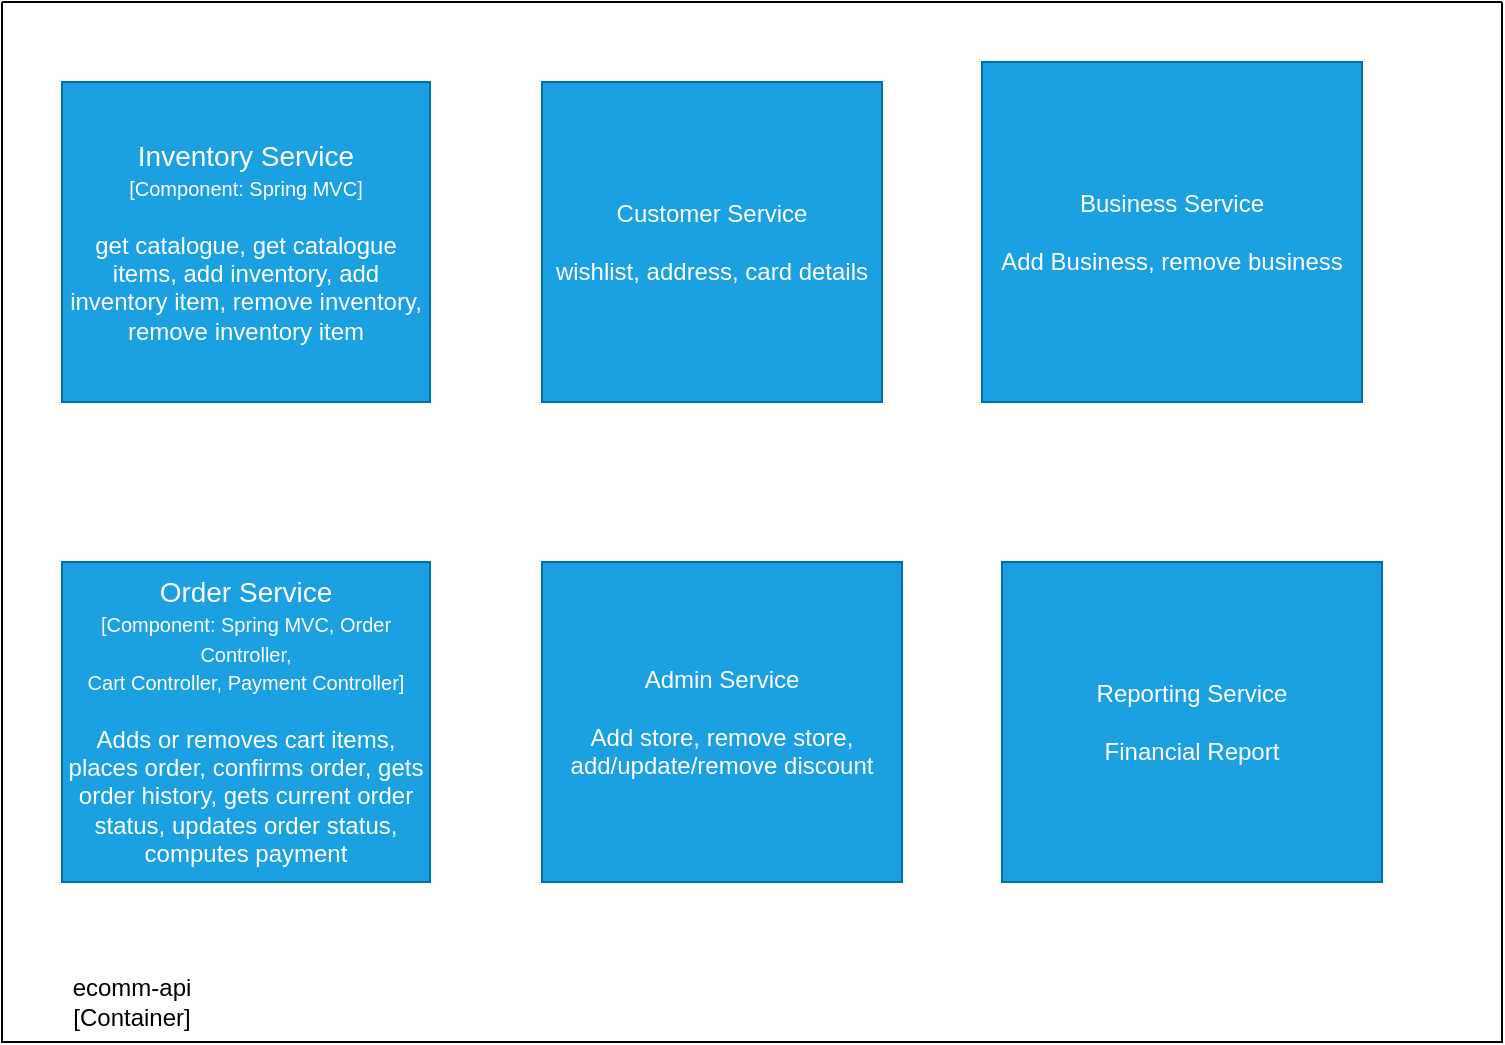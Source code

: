 <mxfile version="14.7.7" type="github">
  <diagram id="78gjwA7POGAzfZKH7C0p" name="Page-1">
    <mxGraphModel dx="1022" dy="436" grid="1" gridSize="10" guides="1" tooltips="1" connect="1" arrows="1" fold="1" page="1" pageScale="1" pageWidth="850" pageHeight="1100" math="0" shadow="0">
      <root>
        <mxCell id="0" />
        <mxCell id="1" parent="0" />
        <mxCell id="boYDM39vq4Dtdf2F9-v5-1" value="" style="swimlane;startSize=0;" parent="1" vertex="1">
          <mxGeometry x="50" y="40" width="750" height="520" as="geometry" />
        </mxCell>
        <mxCell id="boYDM39vq4Dtdf2F9-v5-2" value="ecomm-api&lt;br&gt;[Container]" style="text;html=1;strokeColor=none;fillColor=none;align=center;verticalAlign=middle;whiteSpace=wrap;rounded=0;" parent="boYDM39vq4Dtdf2F9-v5-1" vertex="1">
          <mxGeometry x="30" y="490" width="70" height="20" as="geometry" />
        </mxCell>
        <mxCell id="boYDM39vq4Dtdf2F9-v5-4" value="Business Service&lt;br&gt;&lt;br&gt;Add Business, remove business" style="rounded=0;whiteSpace=wrap;html=1;fillColor=#1ba1e2;strokeColor=#006EAF;fontColor=#ffffff;" parent="boYDM39vq4Dtdf2F9-v5-1" vertex="1">
          <mxGeometry x="490" y="30" width="190" height="170" as="geometry" />
        </mxCell>
        <mxCell id="boYDM39vq4Dtdf2F9-v5-6" value="&lt;font&gt;&lt;font style=&quot;font-size: 14px&quot;&gt;Order Service&lt;/font&gt;&lt;br&gt;&lt;span style=&quot;font-size: 10px&quot;&gt;[Component: Spring MVC, Order Controller,&lt;/span&gt;&lt;br&gt;&lt;span style=&quot;font-size: 10px&quot;&gt;Cart Controller, Payment Controller]&lt;/span&gt;&lt;br&gt;&lt;/font&gt;&lt;br&gt;Adds or removes cart items, places order, confirms order, gets order history, gets current order status, updates order status, computes payment" style="rounded=0;whiteSpace=wrap;html=1;fillColor=#1ba1e2;strokeColor=#006EAF;fontColor=#ffffff;" parent="boYDM39vq4Dtdf2F9-v5-1" vertex="1">
          <mxGeometry x="30" y="280" width="184" height="160" as="geometry" />
        </mxCell>
        <mxCell id="boYDM39vq4Dtdf2F9-v5-7" value="Reporting Service&lt;br&gt;&lt;br&gt;Financial Report" style="rounded=0;whiteSpace=wrap;html=1;fillColor=#1ba1e2;strokeColor=#006EAF;fontColor=#ffffff;" parent="boYDM39vq4Dtdf2F9-v5-1" vertex="1">
          <mxGeometry x="500" y="280" width="190" height="160" as="geometry" />
        </mxCell>
        <mxCell id="boYDM39vq4Dtdf2F9-v5-3" value="Customer Service&lt;br&gt;&lt;br&gt;wishlist, address, card details" style="rounded=0;whiteSpace=wrap;html=1;fillColor=#1ba1e2;strokeColor=#006EAF;fontColor=#ffffff;" parent="boYDM39vq4Dtdf2F9-v5-1" vertex="1">
          <mxGeometry x="270" y="40" width="170" height="160" as="geometry" />
        </mxCell>
        <mxCell id="vxtDnuHmZW0uTF3NQg6z-1" value="&lt;font&gt;&lt;font style=&quot;font-size: 14px&quot;&gt;Inventory Service&lt;/font&gt;&lt;br&gt;&lt;span style=&quot;font-size: 10px&quot;&gt;[Component: Spring MVC&lt;/span&gt;&lt;span style=&quot;font-size: 10px&quot;&gt;]&lt;/span&gt;&lt;br&gt;&lt;/font&gt;&lt;br&gt;get catalogue, get catalogue items, add inventory, add inventory item, remove inventory, remove inventory item" style="rounded=0;whiteSpace=wrap;html=1;fillColor=#1ba1e2;strokeColor=#006EAF;fontColor=#ffffff;" vertex="1" parent="boYDM39vq4Dtdf2F9-v5-1">
          <mxGeometry x="30" y="40" width="184" height="160" as="geometry" />
        </mxCell>
        <mxCell id="vxtDnuHmZW0uTF3NQg6z-2" value="Admin Service&lt;br&gt;&lt;br&gt;Add store, remove store, add/update/remove discount" style="rounded=0;whiteSpace=wrap;html=1;fillColor=#1ba1e2;strokeColor=#006EAF;fontColor=#ffffff;" vertex="1" parent="boYDM39vq4Dtdf2F9-v5-1">
          <mxGeometry x="270" y="280" width="180" height="160" as="geometry" />
        </mxCell>
      </root>
    </mxGraphModel>
  </diagram>
</mxfile>
